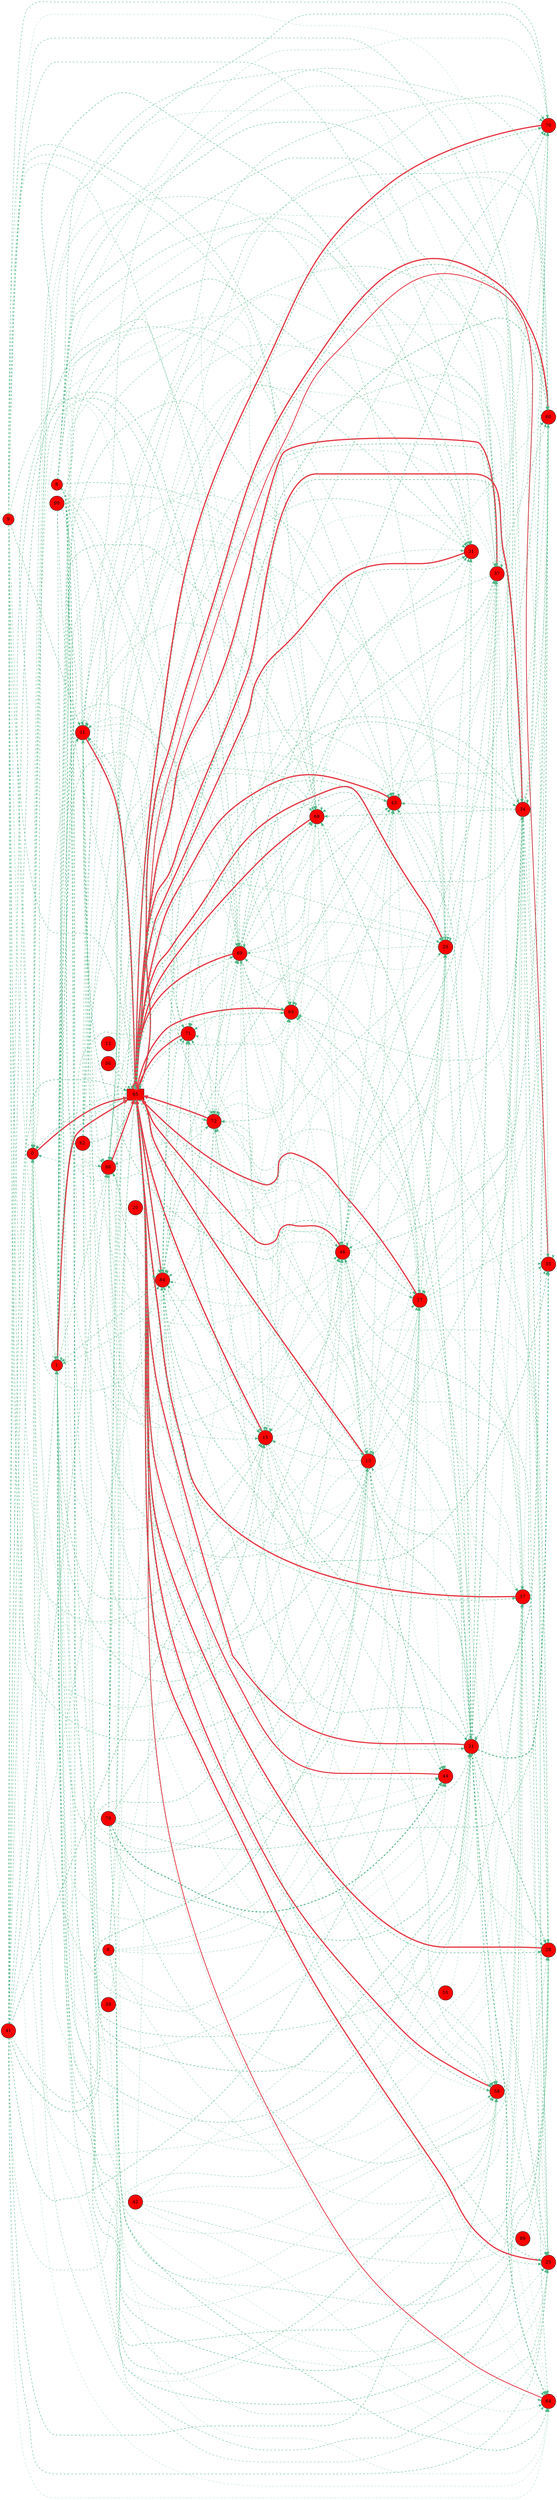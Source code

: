 digraph G{
rankdir=LR;
0 [style=filled, shape=circle, fillcolor="#fe0000", label="0"];
1 [style=filled, shape=circle, fillcolor="#fe0000", label="1"];
6 [style=filled, shape=circle, fillcolor="#fe0000", label="6"];
8 [style=filled, shape=circle, fillcolor="#fe0000", label="8"];
9 [style=filled, shape=circle, fillcolor="#fe0000", label="9"];
11 [style=filled, shape=circle, fillcolor="#fe0000", label="11"];
12 [style=filled, shape=circle, fillcolor="#fe0000", label="12"];
13 [style=filled, shape=circle, fillcolor="#fe0000", label="13"];
15 [style=filled, shape=circle, fillcolor="#fe0000", label="15"];
17 [style=filled, shape=circle, fillcolor="#fe0000", label="17"];
20 [style=filled, shape=circle, fillcolor="#fe0000", label="20"];
21 [style=filled, shape=circle, fillcolor="#fe0000", label="21"];
25 [style=filled, shape=circle, fillcolor="#fe0000", label="25"];
28 [style=filled, shape=circle, fillcolor="#fe0000", label="28"];
29 [style=filled, shape=circle, fillcolor="#fe0000", label="29"];
31 [style=filled, shape=circle, fillcolor="#fe0000", label="31"];
34 [style=filled, shape=circle, fillcolor="#fe0000", label="34"];
35 [style=filled, shape=circle, fillcolor="#fe0000", label="35"];
37 [style=filled, shape=circle, fillcolor="#fe0000", label="37"];
39 [style=filled, shape=circle, fillcolor="#fe0000", label="39"];
41 [style=filled, shape=circle, fillcolor="#fe0000", label="41"];
42 [style=filled, shape=circle, fillcolor="#fe0000", label="42"];
43 [style=filled, shape=circle, fillcolor="#fe0000", label="43"];
44 [style=filled, shape=circle, fillcolor="#fe0000", label="44"];
46 [style=filled, shape=circle, fillcolor="#fe0000", label="46"];
55 [style=filled, shape=circle, fillcolor="#fe0000", label="55"];
56 [style=filled, shape=circle, fillcolor="#fe0000", label="56"];
57 [style=filled, shape=circle, fillcolor="#fe0000", label="57"];
58 [style=filled, shape=circle, fillcolor="#fe0000", label="58"];
60 [style=filled, shape=circle, fillcolor="#fe0000", label="60"];
62 [style=filled, shape=circle, fillcolor="#fe0000", label="62"];
63 [style=filled, shape=circle, fillcolor="#fe0000", label="63"];
64 [style=filled, shape=circle, fillcolor="#fe0000", label="64"];
68 [style=filled, shape=circle, fillcolor="#fe0000", label="68"];
69 [style=filled, shape=circle, fillcolor="#fe0000", label="69"];
70 [style=filled, shape=circle, fillcolor="#fe0000", label="70"];
71 [style=filled, shape=circle, fillcolor="#fe0000", label="71"];
72 [style=filled, shape=circle, fillcolor="#fe0000", label="72"];
79 [style=filled, shape=circle, fillcolor="#fe0000", label="79"];
84 [style=filled, shape=circle, fillcolor="#fe0000", label="84"];
85 [style=filled, shape=box, fillcolor="#fe0000", label="85"];
86 [style=filled, shape=circle, fillcolor="#fe0000", label="86"];
89 [style=filled, shape=circle, fillcolor="#fe0000", label="89"];
90 [style=filled, shape=circle, fillcolor="#fe0000", label="90"];
15 -> 85 [color="#e63946",penwidth=4.00];
13 -> 85 [color="#e63946",penwidth=3.97];
1 -> 85 [color="#e63946",penwidth=3.95];
85 -> 85 [color="#e63946",penwidth=3.95];
11 -> 85 [color="#e63946",penwidth=3.95];
29 -> 85 [color="#e63946",penwidth=3.94];
72 -> 85 [color="#e63946",penwidth=3.93];
60 -> 85 [color="#e63946",penwidth=3.92];
68 -> 85 [color="#e63946",penwidth=3.91];
34 -> 85 [color="#e63946",penwidth=3.90];
57 -> 85 [color="#e63946",penwidth=3.90];
69 -> 85 [color="#e63946",penwidth=3.89];
43 -> 85 [color="#e63946",penwidth=3.89];
37 -> 85 [color="#e63946",penwidth=3.87];
17 -> 85 [color="#e63946",penwidth=3.86];
31 -> 85 [color="#e63946",penwidth=3.85];
28 -> 85 [color="#e63946",penwidth=3.83];
63 -> 85 [color="#e63946",penwidth=3.82];
0 -> 85 [color="#e63946",penwidth=3.82];
70 -> 85 [color="#e63946",penwidth=3.80];
46 -> 85 [color="#e63946",penwidth=3.78];
84 -> 85 [color="#e63946",penwidth=3.78];
25 -> 85 [color="#e63946",penwidth=3.75];
86 -> 85 [color="#e63946",penwidth=3.73];
71 -> 85 [color="#e63946",penwidth=3.71];
58 -> 85 [color="#e63946",penwidth=3.66];
21 -> 85 [color="#e63946",penwidth=3.63];
44 -> 85 [color="#e63946",penwidth=3.35];
35 -> 85 [color="#e63946",penwidth=2.59];
64 -> 85 [color="#e63946",penwidth=2.45];
41 -> 0 [color="#52b788",style=dashed,penwidth=1.30];
69 -> 0 [color="#52b788",style=dashed,penwidth=1.27];
85 -> 0 [color="#52b788",style=dashed,penwidth=1.22];
72 -> 0 [color="#52b788",style=dashed,penwidth=1.12];
34 -> 0 [color="#52b788",style=dashed,penwidth=1.10];
17 -> 0 [color="#52b788",style=dashed,penwidth=1.04];
29 -> 0 [color="#52b788",style=dashed,penwidth=1.01];
9 -> 0 [color="#52b788",style=dashed,penwidth=1.00];
86 -> 0 [color="#52b788",style=dashed,penwidth=0.88];
11 -> 0 [color="#52b788",style=dashed,penwidth=0.87];
0 -> 0 [color="#52b788",style=dashed,penwidth=0.78];
68 -> 0 [color="#52b788",style=dashed,penwidth=0.76];
63 -> 0 [color="#52b788",style=dashed,penwidth=0.71];
15 -> 0 [color="#52b788",style=dashed,penwidth=0.70];
46 -> 1 [color="#52b788",style=dashed,penwidth=1.36];
21 -> 1 [color="#52b788",style=dashed,penwidth=1.32];
84 -> 1 [color="#52b788",style=dashed,penwidth=1.29];
41 -> 1 [color="#52b788",style=dashed,penwidth=1.24];
85 -> 1 [color="#52b788",style=dashed,penwidth=1.18];
1 -> 1 [color="#52b788",style=dashed,penwidth=1.15];
72 -> 1 [color="#52b788",style=dashed,penwidth=1.10];
34 -> 1 [color="#52b788",style=dashed,penwidth=1.06];
37 -> 1 [color="#52b788",style=dashed,penwidth=1.04];
29 -> 1 [color="#52b788",style=dashed,penwidth=0.99];
9 -> 1 [color="#52b788",style=dashed,penwidth=0.97];
13 -> 1 [color="#52b788",style=dashed,penwidth=0.91];
0 -> 1 [color="#52b788",style=dashed,penwidth=0.81];
85 -> 11 [color="#52b788",style=dashed,penwidth=1.60];
17 -> 11 [color="#52b788",style=dashed,penwidth=1.56];
1 -> 11 [color="#52b788",style=dashed,penwidth=1.55];
72 -> 11 [color="#52b788",style=dashed,penwidth=1.50];
8 -> 11 [color="#52b788",style=dashed,penwidth=1.39];
9 -> 11 [color="#52b788",style=dashed,penwidth=1.32];
13 -> 11 [color="#52b788",style=dashed,penwidth=1.26];
11 -> 11 [color="#52b788",style=dashed,penwidth=1.17];
68 -> 11 [color="#52b788",style=dashed,penwidth=1.10];
90 -> 11 [color="#52b788",style=dashed,penwidth=1.06];
63 -> 11 [color="#52b788",style=dashed,penwidth=0.97];
41 -> 13 [color="#52b788",style=dashed,penwidth=1.58];
85 -> 13 [color="#52b788",style=dashed,penwidth=1.51];
8 -> 13 [color="#52b788",style=dashed,penwidth=1.31];
9 -> 13 [color="#52b788",style=dashed,penwidth=1.24];
79 -> 13 [color="#52b788",style=dashed,penwidth=1.20];
13 -> 13 [color="#52b788",style=dashed,penwidth=1.20];
46 -> 13 [color="#52b788",style=dashed,penwidth=1.14];
37 -> 13 [color="#52b788",style=dashed,penwidth=0.95];
6 -> 13 [color="#52b788",style=dashed,penwidth=0.89];
68 -> 13 [color="#52b788",style=dashed,penwidth=0.77];
0 -> 13 [color="#52b788",style=dashed,penwidth=0.70];
63 -> 13 [color="#52b788",style=dashed,penwidth=0.65];
57 -> 13 [color="#52b788",style=dashed,penwidth=0.64];
84 -> 15 [color="#52b788",style=dashed,penwidth=1.62];
41 -> 15 [color="#52b788",style=dashed,penwidth=1.49];
69 -> 15 [color="#52b788",style=dashed,penwidth=1.46];
85 -> 15 [color="#52b788",style=dashed,penwidth=1.44];
1 -> 15 [color="#52b788",style=dashed,penwidth=1.39];
29 -> 15 [color="#52b788",style=dashed,penwidth=1.23];
79 -> 15 [color="#52b788",style=dashed,penwidth=1.20];
13 -> 15 [color="#52b788",style=dashed,penwidth=1.16];
11 -> 15 [color="#52b788",style=dashed,penwidth=1.00];
15 -> 15 [color="#52b788",style=dashed,penwidth=0.89];
68 -> 15 [color="#52b788",style=dashed,penwidth=0.83];
90 -> 15 [color="#52b788",style=dashed,penwidth=0.81];
41 -> 17 [color="#52b788",style=dashed,penwidth=1.39];
85 -> 17 [color="#52b788",style=dashed,penwidth=1.32];
1 -> 17 [color="#52b788",style=dashed,penwidth=1.28];
46 -> 17 [color="#52b788",style=dashed,penwidth=1.11];
9 -> 17 [color="#52b788",style=dashed,penwidth=1.07];
13 -> 17 [color="#52b788",style=dashed,penwidth=1.04];
72 -> 17 [color="#52b788",style=dashed,penwidth=1.02];
17 -> 17 [color="#52b788",style=dashed,penwidth=0.92];
62 -> 17 [color="#52b788",style=dashed,penwidth=0.92];
37 -> 17 [color="#52b788",style=dashed,penwidth=0.89];
86 -> 17 [color="#52b788",style=dashed,penwidth=0.77];
43 -> 17 [color="#52b788",style=dashed,penwidth=0.77];
15 -> 17 [color="#52b788",style=dashed,penwidth=0.77];
6 -> 17 [color="#52b788",style=dashed,penwidth=0.76];
68 -> 17 [color="#52b788",style=dashed,penwidth=0.72];
21 -> 21 [color="#52b788",style=dashed,penwidth=1.70];
8 -> 21 [color="#52b788",style=dashed,penwidth=1.57];
79 -> 21 [color="#52b788",style=dashed,penwidth=1.55];
13 -> 21 [color="#52b788",style=dashed,penwidth=1.44];
84 -> 21 [color="#52b788",style=dashed,penwidth=1.40];
20 -> 21 [color="#52b788",style=dashed,penwidth=1.20];
15 -> 21 [color="#52b788",style=dashed,penwidth=1.17];
85 -> 21 [color="#52b788",style=dashed,penwidth=1.12];
41 -> 21 [color="#52b788",style=dashed,penwidth=0.88];
9 -> 21 [color="#52b788",style=dashed,penwidth=0.83];
69 -> 21 [color="#52b788",style=dashed,penwidth=0.75];
29 -> 21 [color="#52b788",style=dashed,penwidth=0.66];
55 -> 21 [color="#52b788",style=dashed,penwidth=0.58];
21 -> 25 [color="#52b788",style=dashed,penwidth=1.46];
84 -> 25 [color="#52b788",style=dashed,penwidth=1.38];
46 -> 25 [color="#52b788",style=dashed,penwidth=1.37];
41 -> 25 [color="#52b788",style=dashed,penwidth=1.25];
85 -> 25 [color="#52b788",style=dashed,penwidth=1.20];
1 -> 25 [color="#52b788",style=dashed,penwidth=1.16];
72 -> 25 [color="#52b788",style=dashed,penwidth=1.11];
29 -> 25 [color="#52b788",style=dashed,penwidth=1.00];
0 -> 25 [color="#52b788",style=dashed,penwidth=0.91];
90 -> 25 [color="#52b788",style=dashed,penwidth=0.86];
43 -> 25 [color="#52b788",style=dashed,penwidth=0.84];
63 -> 25 [color="#52b788",style=dashed,penwidth=0.82];
57 -> 25 [color="#52b788",style=dashed,penwidth=0.81];
6 -> 25 [color="#52b788",style=dashed,penwidth=0.71];
39 -> 25 [color="#52b788",style=dashed,penwidth=0.70];
21 -> 28 [color="#52b788",style=dashed,penwidth=2.01];
34 -> 28 [color="#52b788",style=dashed,penwidth=1.65];
85 -> 28 [color="#52b788",style=dashed,penwidth=1.59];
8 -> 28 [color="#52b788",style=dashed,penwidth=1.45];
1 -> 28 [color="#52b788",style=dashed,penwidth=1.40];
89 -> 28 [color="#52b788",style=dashed,penwidth=1.17];
69 -> 28 [color="#52b788",style=dashed,penwidth=1.15];
6 -> 28 [color="#52b788",style=dashed,penwidth=1.10];
15 -> 28 [color="#52b788",style=dashed,penwidth=1.06];
42 -> 28 [color="#52b788",style=dashed,penwidth=1.00];
46 -> 28 [color="#52b788",style=dashed,penwidth=0.85];
46 -> 29 [color="#52b788",style=dashed,penwidth=1.46];
85 -> 29 [color="#52b788",style=dashed,penwidth=1.43];
17 -> 29 [color="#52b788",style=dashed,penwidth=1.23];
29 -> 29 [color="#52b788",style=dashed,penwidth=1.20];
37 -> 29 [color="#52b788",style=dashed,penwidth=1.16];
13 -> 29 [color="#52b788",style=dashed,penwidth=1.13];
79 -> 29 [color="#52b788",style=dashed,penwidth=1.10];
11 -> 29 [color="#52b788",style=dashed,penwidth=1.05];
43 -> 29 [color="#52b788",style=dashed,penwidth=0.98];
68 -> 29 [color="#52b788",style=dashed,penwidth=0.90];
90 -> 29 [color="#52b788",style=dashed,penwidth=0.86];
63 -> 29 [color="#52b788",style=dashed,penwidth=0.77];
57 -> 29 [color="#52b788",style=dashed,penwidth=0.75];
46 -> 31 [color="#52b788",style=dashed,penwidth=1.51];
41 -> 31 [color="#52b788",style=dashed,penwidth=1.40];
69 -> 31 [color="#52b788",style=dashed,penwidth=1.37];
85 -> 31 [color="#52b788",style=dashed,penwidth=1.35];
1 -> 31 [color="#52b788",style=dashed,penwidth=1.31];
62 -> 31 [color="#52b788",style=dashed,penwidth=1.25];
8 -> 31 [color="#52b788",style=dashed,penwidth=1.19];
29 -> 31 [color="#52b788",style=dashed,penwidth=1.15];
79 -> 31 [color="#52b788",style=dashed,penwidth=1.12];
9 -> 31 [color="#52b788",style=dashed,penwidth=1.12];
43 -> 31 [color="#52b788",style=dashed,penwidth=0.97];
6 -> 31 [color="#52b788",style=dashed,penwidth=0.84];
21 -> 34 [color="#52b788",style=dashed,penwidth=1.86];
85 -> 34 [color="#52b788",style=dashed,penwidth=1.55];
34 -> 34 [color="#52b788",style=dashed,penwidth=1.45];
8 -> 34 [color="#52b788",style=dashed,penwidth=1.34];
13 -> 34 [color="#52b788",style=dashed,penwidth=1.23];
9 -> 34 [color="#52b788",style=dashed,penwidth=1.14];
69 -> 34 [color="#52b788",style=dashed,penwidth=1.05];
29 -> 34 [color="#52b788",style=dashed,penwidth=0.91];
15 -> 34 [color="#52b788",style=dashed,penwidth=0.90];
20 -> 34 [color="#52b788",style=dashed,penwidth=0.85];
42 -> 34 [color="#52b788",style=dashed,penwidth=0.77];
62 -> 34 [color="#52b788",style=dashed,penwidth=0.71];
17 -> 34 [color="#52b788",style=dashed,penwidth=0.65];
37 -> 34 [color="#52b788",style=dashed,penwidth=0.64];
21 -> 35 [color="#52b788",style=dashed,penwidth=2.93];
84 -> 35 [color="#52b788",style=dashed,penwidth=1.59];
79 -> 35 [color="#52b788",style=dashed,penwidth=1.38];
34 -> 35 [color="#52b788",style=dashed,penwidth=1.28];
8 -> 35 [color="#52b788",style=dashed,penwidth=0.83];
85 -> 35 [color="#52b788",style=dashed,penwidth=0.67];
35 -> 35 [color="#52b788",style=dashed,penwidth=0.64];
46 -> 35 [color="#52b788",style=dashed,penwidth=0.51];
17 -> 35 [color="#52b788",style=dashed,penwidth=0.50];
15 -> 35 [color="#52b788",style=dashed,penwidth=0.50];
9 -> 35 [color="#52b788",style=dashed,penwidth=0.50];
21 -> 37 [color="#52b788",style=dashed,penwidth=1.72];
69 -> 37 [color="#52b788",style=dashed,penwidth=1.50];
85 -> 37 [color="#52b788",style=dashed,penwidth=1.45];
8 -> 37 [color="#52b788",style=dashed,penwidth=1.26];
46 -> 37 [color="#52b788",style=dashed,penwidth=1.16];
62 -> 37 [color="#52b788",style=dashed,penwidth=0.97];
37 -> 37 [color="#52b788",style=dashed,penwidth=0.92];
11 -> 37 [color="#52b788",style=dashed,penwidth=0.88];
15 -> 37 [color="#52b788",style=dashed,penwidth=0.85];
6 -> 37 [color="#52b788",style=dashed,penwidth=0.84];
43 -> 37 [color="#52b788",style=dashed,penwidth=0.78];
68 -> 37 [color="#52b788",style=dashed,penwidth=0.72];
0 -> 37 [color="#52b788",style=dashed,penwidth=0.71];
90 -> 37 [color="#52b788",style=dashed,penwidth=0.69];
21 -> 43 [color="#52b788",style=dashed,penwidth=1.48];
84 -> 43 [color="#52b788",style=dashed,penwidth=1.43];
69 -> 43 [color="#52b788",style=dashed,penwidth=1.30];
85 -> 43 [color="#52b788",style=dashed,penwidth=1.27];
1 -> 43 [color="#52b788",style=dashed,penwidth=1.23];
34 -> 43 [color="#52b788",style=dashed,penwidth=1.19];
46 -> 43 [color="#52b788",style=dashed,penwidth=1.12];
8 -> 43 [color="#52b788",style=dashed,penwidth=1.10];
72 -> 43 [color="#52b788",style=dashed,penwidth=1.02];
79 -> 43 [color="#52b788",style=dashed,penwidth=1.01];
13 -> 43 [color="#52b788",style=dashed,penwidth=1.00];
11 -> 43 [color="#52b788",style=dashed,penwidth=0.82];
15 -> 43 [color="#52b788",style=dashed,penwidth=0.75];
43 -> 43 [color="#52b788",style=dashed,penwidth=0.74];
79 -> 44 [color="#52b788",style=dashed,penwidth=3.00];
13 -> 44 [color="#52b788",style=dashed,penwidth=1.86];
85 -> 44 [color="#52b788",style=dashed,penwidth=1.10];
15 -> 44 [color="#52b788",style=dashed,penwidth=1.02];
1 -> 44 [color="#52b788",style=dashed,penwidth=0.90];
6 -> 44 [color="#52b788",style=dashed,penwidth=0.80];
46 -> 44 [color="#52b788",style=dashed,penwidth=0.60];
17 -> 44 [color="#52b788",style=dashed,penwidth=0.55];
86 -> 44 [color="#52b788",style=dashed,penwidth=0.50];
62 -> 44 [color="#52b788",style=dashed,penwidth=0.50];
21 -> 46 [color="#52b788",style=dashed,penwidth=1.40];
41 -> 46 [color="#52b788",style=dashed,penwidth=1.26];
69 -> 46 [color="#52b788",style=dashed,penwidth=1.25];
85 -> 46 [color="#52b788",style=dashed,penwidth=1.20];
34 -> 46 [color="#52b788",style=dashed,penwidth=1.09];
46 -> 46 [color="#52b788",style=dashed,penwidth=1.06];
8 -> 46 [color="#52b788",style=dashed,penwidth=1.02];
9 -> 46 [color="#52b788",style=dashed,penwidth=0.97];
72 -> 46 [color="#52b788",style=dashed,penwidth=0.95];
62 -> 46 [color="#52b788",style=dashed,penwidth=0.87];
11 -> 46 [color="#52b788",style=dashed,penwidth=0.80];
15 -> 46 [color="#52b788",style=dashed,penwidth=0.68];
68 -> 46 [color="#52b788",style=dashed,penwidth=0.65];
0 -> 46 [color="#52b788",style=dashed,penwidth=0.65];
63 -> 46 [color="#52b788",style=dashed,penwidth=0.59];
85 -> 57 [color="#52b788",style=dashed,penwidth=1.40];
1 -> 57 [color="#52b788",style=dashed,penwidth=1.36];
8 -> 57 [color="#52b788",style=dashed,penwidth=1.22];
79 -> 57 [color="#52b788",style=dashed,penwidth=1.14];
46 -> 57 [color="#52b788",style=dashed,penwidth=1.06];
72 -> 57 [color="#52b788",style=dashed,penwidth=0.96];
17 -> 57 [color="#52b788",style=dashed,penwidth=0.87];
37 -> 57 [color="#52b788",style=dashed,penwidth=0.83];
6 -> 57 [color="#52b788",style=dashed,penwidth=0.82];
15 -> 57 [color="#52b788",style=dashed,penwidth=0.82];
11 -> 57 [color="#52b788",style=dashed,penwidth=0.78];
42 -> 57 [color="#52b788",style=dashed,penwidth=0.71];
43 -> 57 [color="#52b788",style=dashed,penwidth=0.70];
0 -> 57 [color="#52b788",style=dashed,penwidth=0.66];
90 -> 57 [color="#52b788",style=dashed,penwidth=0.63];
21 -> 58 [color="#52b788",style=dashed,penwidth=1.68];
84 -> 58 [color="#52b788",style=dashed,penwidth=1.60];
85 -> 58 [color="#52b788",style=dashed,penwidth=1.39];
41 -> 58 [color="#52b788",style=dashed,penwidth=1.37];
1 -> 58 [color="#52b788",style=dashed,penwidth=1.36];
13 -> 58 [color="#52b788",style=dashed,penwidth=1.10];
62 -> 58 [color="#52b788",style=dashed,penwidth=0.81];
15 -> 58 [color="#52b788",style=dashed,penwidth=0.80];
6 -> 58 [color="#52b788",style=dashed,penwidth=0.79];
17 -> 58 [color="#52b788",style=dashed,penwidth=0.77];
86 -> 58 [color="#52b788",style=dashed,penwidth=0.69];
42 -> 58 [color="#52b788",style=dashed,penwidth=0.69];
11 -> 58 [color="#52b788",style=dashed,penwidth=0.68];
0 -> 58 [color="#52b788",style=dashed,penwidth=0.61];
55 -> 58 [color="#52b788",style=dashed,penwidth=0.55];
21 -> 60 [color="#52b788",style=dashed,penwidth=1.85];
84 -> 60 [color="#52b788",style=dashed,penwidth=1.77];
85 -> 60 [color="#52b788",style=dashed,penwidth=1.54];
34 -> 60 [color="#52b788",style=dashed,penwidth=1.47];
46 -> 60 [color="#52b788",style=dashed,penwidth=1.45];
17 -> 60 [color="#52b788",style=dashed,penwidth=1.22];
62 -> 60 [color="#52b788",style=dashed,penwidth=1.18];
37 -> 60 [color="#52b788",style=dashed,penwidth=1.14];
11 -> 60 [color="#52b788",style=dashed,penwidth=1.06];
86 -> 60 [color="#52b788",style=dashed,penwidth=1.01];
43 -> 60 [color="#52b788",style=dashed,penwidth=0.94];
68 -> 60 [color="#52b788",style=dashed,penwidth=0.86];
57 -> 60 [color="#52b788",style=dashed,penwidth=0.75];
21 -> 63 [color="#52b788",style=dashed,penwidth=1.50];
41 -> 63 [color="#52b788",style=dashed,penwidth=1.36];
69 -> 63 [color="#52b788",style=dashed,penwidth=1.33];
85 -> 63 [color="#52b788",style=dashed,penwidth=1.29];
1 -> 63 [color="#52b788",style=dashed,penwidth=1.26];
34 -> 63 [color="#52b788",style=dashed,penwidth=1.18];
17 -> 63 [color="#52b788",style=dashed,penwidth=1.08];
9 -> 63 [color="#52b788",style=dashed,penwidth=1.05];
37 -> 63 [color="#52b788",style=dashed,penwidth=1.00];
43 -> 63 [color="#52b788",style=dashed,penwidth=0.84];
15 -> 63 [color="#52b788",style=dashed,penwidth=0.74];
6 -> 63 [color="#52b788",style=dashed,penwidth=0.73];
63 -> 63 [color="#52b788",style=dashed,penwidth=0.71];
21 -> 64 [color="#52b788",style=dashed,penwidth=2.40];
79 -> 64 [color="#52b788",style=dashed,penwidth=1.50];
34 -> 64 [color="#52b788",style=dashed,penwidth=1.22];
85 -> 64 [color="#52b788",style=dashed,penwidth=0.77];
42 -> 64 [color="#52b788",style=dashed,penwidth=0.69];
69 -> 64 [color="#52b788",style=dashed,penwidth=0.58];
6 -> 64 [color="#52b788",style=dashed,penwidth=0.56];
41 -> 64 [color="#52b788",style=dashed,penwidth=0.54];
9 -> 64 [color="#52b788",style=dashed,penwidth=0.50];
86 -> 64 [color="#52b788",style=dashed,penwidth=0.50];
89 -> 64 [color="#52b788",style=dashed,penwidth=0.50];
17 -> 64 [color="#52b788",style=dashed,penwidth=0.50];
21 -> 68 [color="#52b788",style=dashed,penwidth=1.67];
69 -> 68 [color="#52b788",style=dashed,penwidth=1.43];
85 -> 68 [color="#52b788",style=dashed,penwidth=1.40];
1 -> 68 [color="#52b788",style=dashed,penwidth=1.36];
34 -> 68 [color="#52b788",style=dashed,penwidth=1.33];
8 -> 68 [color="#52b788",style=dashed,penwidth=1.22];
62 -> 68 [color="#52b788",style=dashed,penwidth=1.20];
9 -> 68 [color="#52b788",style=dashed,penwidth=1.16];
86 -> 68 [color="#52b788",style=dashed,penwidth=1.03];
43 -> 68 [color="#52b788",style=dashed,penwidth=0.97];
68 -> 68 [color="#52b788",style=dashed,penwidth=0.89];
90 -> 68 [color="#52b788",style=dashed,penwidth=0.86];
63 -> 68 [color="#52b788",style=dashed,penwidth=0.77];
84 -> 69 [color="#52b788",style=dashed,penwidth=1.43];
41 -> 69 [color="#52b788",style=dashed,penwidth=1.35];
69 -> 69 [color="#52b788",style=dashed,penwidth=1.34];
85 -> 69 [color="#52b788",style=dashed,penwidth=1.29];
1 -> 69 [color="#52b788",style=dashed,penwidth=1.26];
72 -> 69 [color="#52b788",style=dashed,penwidth=1.20];
17 -> 69 [color="#52b788",style=dashed,penwidth=1.14];
8 -> 69 [color="#52b788",style=dashed,penwidth=1.11];
29 -> 69 [color="#52b788",style=dashed,penwidth=1.08];
9 -> 69 [color="#52b788",style=dashed,penwidth=1.05];
13 -> 69 [color="#52b788",style=dashed,penwidth=1.00];
11 -> 69 [color="#52b788",style=dashed,penwidth=0.93];
20 -> 69 [color="#52b788",style=dashed,penwidth=0.70];
69 -> 70 [color="#52b788",style=dashed,penwidth=1.54];
85 -> 70 [color="#52b788",style=dashed,penwidth=1.49];
34 -> 70 [color="#52b788",style=dashed,penwidth=1.36];
46 -> 70 [color="#52b788",style=dashed,penwidth=1.29];
8 -> 70 [color="#52b788",style=dashed,penwidth=1.28];
9 -> 70 [color="#52b788",style=dashed,penwidth=1.21];
72 -> 70 [color="#52b788",style=dashed,penwidth=1.14];
62 -> 70 [color="#52b788",style=dashed,penwidth=1.08];
17 -> 70 [color="#52b788",style=dashed,penwidth=1.06];
37 -> 70 [color="#52b788",style=dashed,penwidth=0.98];
86 -> 70 [color="#52b788",style=dashed,penwidth=0.92];
43 -> 70 [color="#52b788",style=dashed,penwidth=0.82];
90 -> 70 [color="#52b788",style=dashed,penwidth=0.72];
21 -> 71 [color="#52b788",style=dashed,penwidth=1.60];
84 -> 71 [color="#52b788",style=dashed,penwidth=1.53];
85 -> 71 [color="#52b788",style=dashed,penwidth=1.35];
1 -> 71 [color="#52b788",style=dashed,penwidth=1.32];
34 -> 71 [color="#52b788",style=dashed,penwidth=1.23];
69 -> 71 [color="#52b788",style=dashed,penwidth=1.21];
8 -> 71 [color="#52b788",style=dashed,penwidth=1.16];
13 -> 71 [color="#52b788",style=dashed,penwidth=1.05];
29 -> 71 [color="#52b788",style=dashed,penwidth=0.98];
15 -> 71 [color="#52b788",style=dashed,penwidth=0.77];
86 -> 71 [color="#52b788",style=dashed,penwidth=0.68];
11 -> 71 [color="#52b788",style=dashed,penwidth=0.66];
0 -> 71 [color="#52b788",style=dashed,penwidth=0.62];
43 -> 71 [color="#52b788",style=dashed,penwidth=0.58];
63 -> 71 [color="#52b788",style=dashed,penwidth=0.56];
21 -> 72 [color="#52b788",style=dashed,penwidth=1.56];
85 -> 72 [color="#52b788",style=dashed,penwidth=1.34];
72 -> 72 [color="#52b788",style=dashed,penwidth=1.24];
34 -> 72 [color="#52b788",style=dashed,penwidth=1.22];
8 -> 72 [color="#52b788",style=dashed,penwidth=1.14];
37 -> 72 [color="#52b788",style=dashed,penwidth=1.12];
29 -> 72 [color="#52b788",style=dashed,penwidth=1.11];
9 -> 72 [color="#52b788",style=dashed,penwidth=1.09];
13 -> 72 [color="#52b788",style=dashed,penwidth=1.03];
68 -> 72 [color="#52b788",style=dashed,penwidth=0.86];
63 -> 72 [color="#52b788",style=dashed,penwidth=0.80];
15 -> 72 [color="#52b788",style=dashed,penwidth=0.75];
71 -> 72 [color="#52b788",style=dashed,penwidth=0.72];
84 -> 84 [color="#52b788",style=dashed,penwidth=1.69];
85 -> 84 [color="#52b788",style=dashed,penwidth=1.41];
34 -> 84 [color="#52b788",style=dashed,penwidth=1.36];
13 -> 84 [color="#52b788",style=dashed,penwidth=1.16];
41 -> 84 [color="#52b788",style=dashed,penwidth=1.08];
20 -> 84 [color="#52b788",style=dashed,penwidth=1.02];
6 -> 84 [color="#52b788",style=dashed,penwidth=0.83];
29 -> 84 [color="#52b788",style=dashed,penwidth=0.80];
42 -> 84 [color="#52b788",style=dashed,penwidth=0.73];
46 -> 84 [color="#52b788",style=dashed,penwidth=0.73];
72 -> 84 [color="#52b788",style=dashed,penwidth=0.64];
62 -> 84 [color="#52b788",style=dashed,penwidth=0.63];
17 -> 84 [color="#52b788",style=dashed,penwidth=0.58];
37 -> 84 [color="#52b788",style=dashed,penwidth=0.56];
11 -> 84 [color="#52b788",style=dashed,penwidth=0.56];
41 -> 85 [color="#52b788",style=dashed,penwidth=1.62];
85 -> 85 [color="#52b788",style=dashed,penwidth=1.57];
62 -> 85 [color="#52b788",style=dashed,penwidth=1.54];
8 -> 85 [color="#52b788",style=dashed,penwidth=1.35];
9 -> 85 [color="#52b788",style=dashed,penwidth=1.28];
79 -> 85 [color="#52b788",style=dashed,penwidth=1.18];
90 -> 85 [color="#52b788",style=dashed,penwidth=1.13];
6 -> 85 [color="#52b788",style=dashed,penwidth=0.90];
39 -> 85 [color="#52b788",style=dashed,penwidth=0.84];
56 -> 85 [color="#52b788",style=dashed,penwidth=0.82];
12 -> 85 [color="#52b788",style=dashed,penwidth=0.79];
84 -> 86 [color="#52b788",style=dashed,penwidth=1.43];
41 -> 86 [color="#52b788",style=dashed,penwidth=1.31];
85 -> 86 [color="#52b788",style=dashed,penwidth=1.24];
1 -> 86 [color="#52b788",style=dashed,penwidth=1.20];
69 -> 86 [color="#52b788",style=dashed,penwidth=1.15];
34 -> 86 [color="#52b788",style=dashed,penwidth=1.14];
8 -> 86 [color="#52b788",style=dashed,penwidth=1.06];
13 -> 86 [color="#52b788",style=dashed,penwidth=0.97];
29 -> 86 [color="#52b788",style=dashed,penwidth=0.97];
46 -> 86 [color="#52b788",style=dashed,penwidth=0.91];
72 -> 86 [color="#52b788",style=dashed,penwidth=0.78];
62 -> 86 [color="#52b788",style=dashed,penwidth=0.78];
15 -> 86 [color="#52b788",style=dashed,penwidth=0.70];
37 -> 86 [color="#52b788",style=dashed,penwidth=0.69];
11 -> 86 [color="#52b788",style=dashed,penwidth=0.66];
}